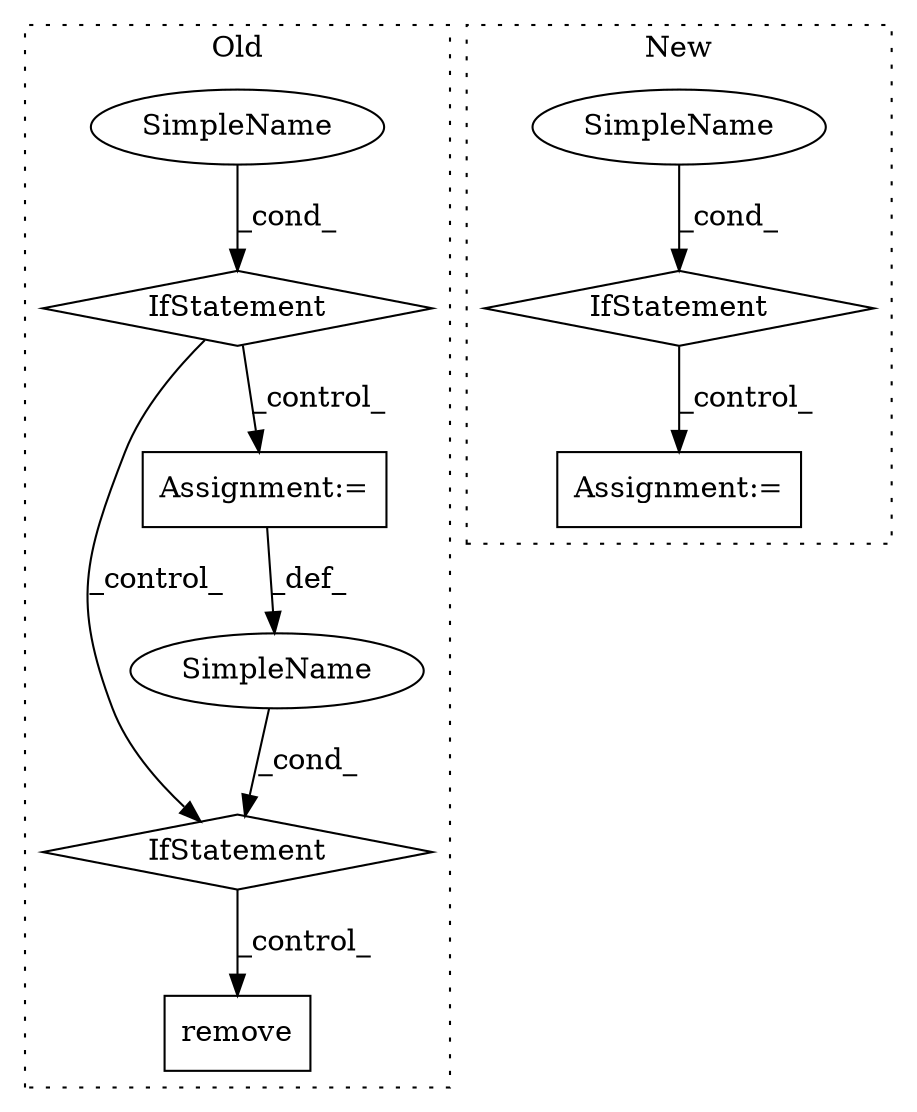 digraph G {
subgraph cluster0 {
1 [label="remove" a="32" s="621,631" l="7,1" shape="box"];
3 [label="IfStatement" a="25" s="551,596" l="12,2" shape="diamond"];
4 [label="SimpleName" a="42" s="" l="" shape="ellipse"];
5 [label="SimpleName" a="42" s="" l="" shape="ellipse"];
8 [label="IfStatement" a="25" s="287,301" l="4,2" shape="diamond"];
9 [label="Assignment:=" a="7" s="419" l="1" shape="box"];
label = "Old";
style="dotted";
}
subgraph cluster1 {
2 [label="IfStatement" a="25" s="1120,1135" l="4,2" shape="diamond"];
6 [label="Assignment:=" a="7" s="1228" l="1" shape="box"];
7 [label="SimpleName" a="42" s="" l="" shape="ellipse"];
label = "New";
style="dotted";
}
2 -> 6 [label="_control_"];
3 -> 1 [label="_control_"];
4 -> 3 [label="_cond_"];
5 -> 8 [label="_cond_"];
7 -> 2 [label="_cond_"];
8 -> 9 [label="_control_"];
8 -> 3 [label="_control_"];
9 -> 4 [label="_def_"];
}